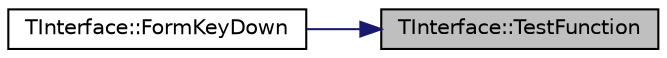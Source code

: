 digraph "TInterface::TestFunction"
{
 // INTERACTIVE_SVG=YES
 // LATEX_PDF_SIZE
  edge [fontname="Helvetica",fontsize="10",labelfontname="Helvetica",labelfontsize="10"];
  node [fontname="Helvetica",fontsize="10",shape=record];
  rankdir="RL";
  Node1 [label="TInterface::TestFunction",height=0.2,width=0.4,color="black", fillcolor="grey75", style="filled", fontcolor="black",tooltip="Called for diagnostic purposes when keys CTRL ALT 4 pressed."];
  Node1 -> Node2 [dir="back",color="midnightblue",fontsize="10",style="solid",fontname="Helvetica"];
  Node2 [label="TInterface::FormKeyDown",height=0.2,width=0.4,color="black", fillcolor="white", style="filled",URL="$class_t_interface.html#acc63cfe8eb8e41508e32c7f7681e7e03",tooltip=" "];
}
